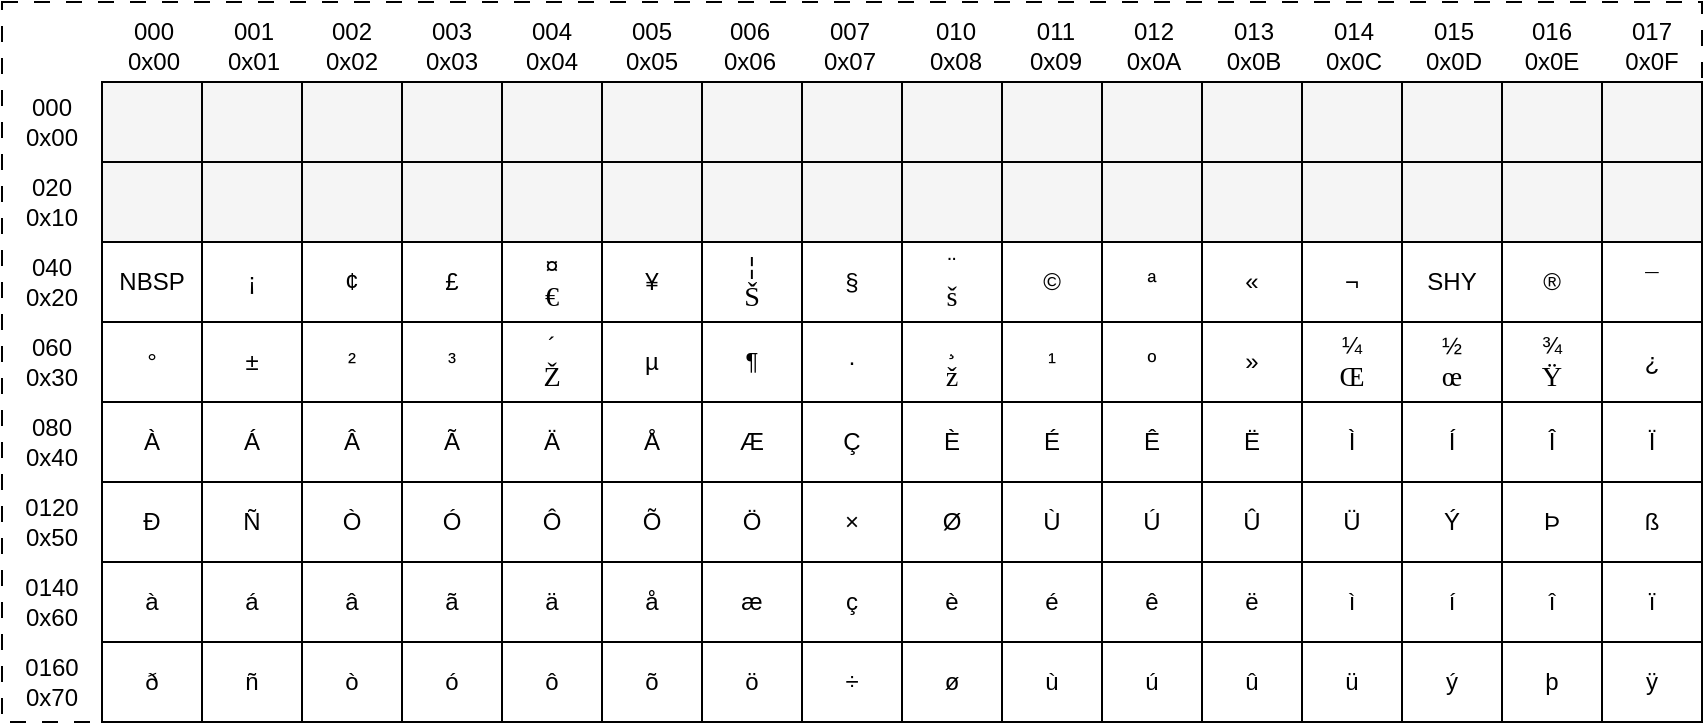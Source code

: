 <mxfile version="22.0.3" type="device">
  <diagram name="Page 1" id="Page-1">
    <mxGraphModel dx="1404" dy="546" grid="1" gridSize="10" guides="1" tooltips="1" connect="1" arrows="1" fold="1" page="1" pageScale="1" pageWidth="889" pageHeight="380" math="0" shadow="0">
      <root>
        <mxCell id="0" />
        <mxCell id="1" parent="0" />
        <mxCell id="QGvBPcfqkOfmn8XZEpkV-155" value="" style="rounded=0;whiteSpace=wrap;html=1;fillColor=none;dashed=1;dashPattern=8 8;" vertex="1" parent="1">
          <mxGeometry x="20" y="390" width="850" height="360" as="geometry" />
        </mxCell>
        <mxCell id="QGvBPcfqkOfmn8XZEpkV-156" value="" style="rounded=0;whiteSpace=wrap;html=1;points=[];fillColor=#CCCCCC;fillOpacity=20;" vertex="1" parent="1">
          <mxGeometry x="70" y="430" width="50" height="40" as="geometry" />
        </mxCell>
        <mxCell id="QGvBPcfqkOfmn8XZEpkV-157" value="" style="rounded=0;whiteSpace=wrap;html=1;points=[];fillColor=#CCCCCC;fillOpacity=20;" vertex="1" parent="1">
          <mxGeometry x="120" y="430" width="50" height="40" as="geometry" />
        </mxCell>
        <mxCell id="QGvBPcfqkOfmn8XZEpkV-158" value="" style="rounded=0;whiteSpace=wrap;html=1;points=[];fillColor=#CCCCCC;fillOpacity=20;" vertex="1" parent="1">
          <mxGeometry x="170" y="430" width="50" height="40" as="geometry" />
        </mxCell>
        <mxCell id="QGvBPcfqkOfmn8XZEpkV-159" value="" style="rounded=0;whiteSpace=wrap;html=1;points=[];fillColor=#CCCCCC;fillOpacity=20;" vertex="1" parent="1">
          <mxGeometry x="220" y="430" width="50" height="40" as="geometry" />
        </mxCell>
        <mxCell id="QGvBPcfqkOfmn8XZEpkV-160" value="" style="rounded=0;whiteSpace=wrap;html=1;points=[];fillColor=#CCCCCC;fillOpacity=20;" vertex="1" parent="1">
          <mxGeometry x="270" y="430" width="50" height="40" as="geometry" />
        </mxCell>
        <mxCell id="QGvBPcfqkOfmn8XZEpkV-161" value="" style="rounded=0;whiteSpace=wrap;html=1;points=[];fillColor=#CCCCCC;fillOpacity=20;" vertex="1" parent="1">
          <mxGeometry x="320" y="430" width="50" height="40" as="geometry" />
        </mxCell>
        <mxCell id="QGvBPcfqkOfmn8XZEpkV-162" value="" style="rounded=0;whiteSpace=wrap;html=1;points=[];fillColor=#CCCCCC;fillOpacity=20;" vertex="1" parent="1">
          <mxGeometry x="370" y="430" width="50" height="40" as="geometry" />
        </mxCell>
        <mxCell id="QGvBPcfqkOfmn8XZEpkV-163" value="" style="rounded=0;whiteSpace=wrap;html=1;points=[];fillColor=#CCCCCC;fillOpacity=20;" vertex="1" parent="1">
          <mxGeometry x="420" y="430" width="50" height="40" as="geometry" />
        </mxCell>
        <mxCell id="QGvBPcfqkOfmn8XZEpkV-164" value="" style="rounded=0;whiteSpace=wrap;html=1;points=[];fillColor=#CCCCCC;fillOpacity=20;" vertex="1" parent="1">
          <mxGeometry x="470" y="430" width="50" height="40" as="geometry" />
        </mxCell>
        <mxCell id="QGvBPcfqkOfmn8XZEpkV-165" value="" style="rounded=0;whiteSpace=wrap;html=1;points=[];fillColor=#CCCCCC;fillOpacity=20;" vertex="1" parent="1">
          <mxGeometry x="520" y="430" width="50" height="40" as="geometry" />
        </mxCell>
        <mxCell id="QGvBPcfqkOfmn8XZEpkV-166" value="" style="rounded=0;whiteSpace=wrap;html=1;points=[];fillColor=#CCCCCC;fillOpacity=20;" vertex="1" parent="1">
          <mxGeometry x="570" y="430" width="50" height="40" as="geometry" />
        </mxCell>
        <mxCell id="QGvBPcfqkOfmn8XZEpkV-167" value="" style="rounded=0;whiteSpace=wrap;html=1;points=[];fillColor=#CCCCCC;fillOpacity=20;" vertex="1" parent="1">
          <mxGeometry x="620" y="430" width="50" height="40" as="geometry" />
        </mxCell>
        <mxCell id="QGvBPcfqkOfmn8XZEpkV-168" value="" style="rounded=0;whiteSpace=wrap;html=1;points=[];fillColor=#CCCCCC;fillOpacity=20;" vertex="1" parent="1">
          <mxGeometry x="670" y="430" width="50" height="40" as="geometry" />
        </mxCell>
        <mxCell id="QGvBPcfqkOfmn8XZEpkV-169" value="" style="rounded=0;whiteSpace=wrap;html=1;points=[];fillColor=#CCCCCC;fillOpacity=20;" vertex="1" parent="1">
          <mxGeometry x="720" y="430" width="50" height="40" as="geometry" />
        </mxCell>
        <mxCell id="QGvBPcfqkOfmn8XZEpkV-170" value="" style="rounded=0;whiteSpace=wrap;html=1;points=[];fillColor=#CCCCCC;fillOpacity=20;" vertex="1" parent="1">
          <mxGeometry x="770" y="430" width="50" height="40" as="geometry" />
        </mxCell>
        <mxCell id="QGvBPcfqkOfmn8XZEpkV-171" value="" style="rounded=0;whiteSpace=wrap;html=1;points=[];fillColor=#CCCCCC;fillOpacity=20;" vertex="1" parent="1">
          <mxGeometry x="820" y="430" width="50" height="40" as="geometry" />
        </mxCell>
        <mxCell id="QGvBPcfqkOfmn8XZEpkV-172" value="" style="rounded=0;whiteSpace=wrap;html=1;points=[];fillColor=#CCCCCC;fillOpacity=20;" vertex="1" parent="1">
          <mxGeometry x="70" y="470" width="50" height="40" as="geometry" />
        </mxCell>
        <mxCell id="QGvBPcfqkOfmn8XZEpkV-173" value="" style="rounded=0;whiteSpace=wrap;html=1;points=[];fillColor=#CCCCCC;fillOpacity=20;" vertex="1" parent="1">
          <mxGeometry x="120" y="470" width="50" height="40" as="geometry" />
        </mxCell>
        <mxCell id="QGvBPcfqkOfmn8XZEpkV-174" value="" style="rounded=0;whiteSpace=wrap;html=1;points=[];fillColor=#CCCCCC;fillOpacity=20;" vertex="1" parent="1">
          <mxGeometry x="170" y="470" width="50" height="40" as="geometry" />
        </mxCell>
        <mxCell id="QGvBPcfqkOfmn8XZEpkV-175" value="" style="rounded=0;whiteSpace=wrap;html=1;points=[];fillColor=#CCCCCC;fillOpacity=20;" vertex="1" parent="1">
          <mxGeometry x="220" y="470" width="50" height="40" as="geometry" />
        </mxCell>
        <mxCell id="QGvBPcfqkOfmn8XZEpkV-176" value="" style="rounded=0;whiteSpace=wrap;html=1;points=[];fillColor=#CCCCCC;fillOpacity=20;" vertex="1" parent="1">
          <mxGeometry x="270" y="470" width="50" height="40" as="geometry" />
        </mxCell>
        <mxCell id="QGvBPcfqkOfmn8XZEpkV-177" value="" style="rounded=0;whiteSpace=wrap;html=1;points=[];fillColor=#CCCCCC;fillOpacity=20;" vertex="1" parent="1">
          <mxGeometry x="320" y="470" width="50" height="40" as="geometry" />
        </mxCell>
        <mxCell id="QGvBPcfqkOfmn8XZEpkV-178" value="" style="rounded=0;whiteSpace=wrap;html=1;points=[];fillColor=#CCCCCC;fillOpacity=20;" vertex="1" parent="1">
          <mxGeometry x="370" y="470" width="50" height="40" as="geometry" />
        </mxCell>
        <mxCell id="QGvBPcfqkOfmn8XZEpkV-179" value="" style="rounded=0;whiteSpace=wrap;html=1;points=[];fillColor=#CCCCCC;fillOpacity=20;" vertex="1" parent="1">
          <mxGeometry x="420" y="470" width="50" height="40" as="geometry" />
        </mxCell>
        <mxCell id="QGvBPcfqkOfmn8XZEpkV-180" value="" style="rounded=0;whiteSpace=wrap;html=1;points=[];fillColor=#CCCCCC;fillOpacity=20;" vertex="1" parent="1">
          <mxGeometry x="470" y="470" width="50" height="40" as="geometry" />
        </mxCell>
        <mxCell id="QGvBPcfqkOfmn8XZEpkV-181" value="" style="rounded=0;whiteSpace=wrap;html=1;points=[];fillColor=#CCCCCC;fillOpacity=20;" vertex="1" parent="1">
          <mxGeometry x="520" y="470" width="50" height="40" as="geometry" />
        </mxCell>
        <mxCell id="QGvBPcfqkOfmn8XZEpkV-182" value="" style="rounded=0;whiteSpace=wrap;html=1;points=[];fillColor=#CCCCCC;fillOpacity=20;" vertex="1" parent="1">
          <mxGeometry x="570" y="470" width="50" height="40" as="geometry" />
        </mxCell>
        <mxCell id="QGvBPcfqkOfmn8XZEpkV-183" value="" style="rounded=0;whiteSpace=wrap;html=1;points=[];fillColor=#CCCCCC;fillOpacity=20;" vertex="1" parent="1">
          <mxGeometry x="620" y="470" width="50" height="40" as="geometry" />
        </mxCell>
        <mxCell id="QGvBPcfqkOfmn8XZEpkV-184" value="" style="rounded=0;whiteSpace=wrap;html=1;points=[];fillColor=#CCCCCC;fillOpacity=20;" vertex="1" parent="1">
          <mxGeometry x="670" y="470" width="50" height="40" as="geometry" />
        </mxCell>
        <mxCell id="QGvBPcfqkOfmn8XZEpkV-185" value="" style="rounded=0;whiteSpace=wrap;html=1;points=[];fillColor=#CCCCCC;fillOpacity=20;" vertex="1" parent="1">
          <mxGeometry x="720" y="470" width="50" height="40" as="geometry" />
        </mxCell>
        <mxCell id="QGvBPcfqkOfmn8XZEpkV-186" value="" style="rounded=0;whiteSpace=wrap;html=1;points=[];fillColor=#CCCCCC;fillOpacity=20;" vertex="1" parent="1">
          <mxGeometry x="770" y="470" width="50" height="40" as="geometry" />
        </mxCell>
        <mxCell id="QGvBPcfqkOfmn8XZEpkV-187" value="" style="rounded=0;whiteSpace=wrap;html=1;points=[];fillColor=#CCCCCC;fillOpacity=20;" vertex="1" parent="1">
          <mxGeometry x="820" y="470" width="50" height="40" as="geometry" />
        </mxCell>
        <mxCell id="QGvBPcfqkOfmn8XZEpkV-188" value="NBSP" style="rounded=0;whiteSpace=wrap;html=1;points=[];fillColor=none;fillOpacity=20;" vertex="1" parent="1">
          <mxGeometry x="70" y="510" width="50" height="40" as="geometry" />
        </mxCell>
        <mxCell id="QGvBPcfqkOfmn8XZEpkV-189" value="¡" style="rounded=0;whiteSpace=wrap;html=1;points=[];fillColor=none;fillOpacity=20;" vertex="1" parent="1">
          <mxGeometry x="120" y="510" width="50" height="40" as="geometry" />
        </mxCell>
        <mxCell id="QGvBPcfqkOfmn8XZEpkV-190" value="¢" style="rounded=0;whiteSpace=wrap;html=1;points=[];fillColor=none;fillOpacity=20;" vertex="1" parent="1">
          <mxGeometry x="170" y="510" width="50" height="40" as="geometry" />
        </mxCell>
        <mxCell id="QGvBPcfqkOfmn8XZEpkV-191" value="£" style="rounded=0;whiteSpace=wrap;html=1;points=[];fillColor=none;fillOpacity=20;" vertex="1" parent="1">
          <mxGeometry x="220" y="510" width="50" height="40" as="geometry" />
        </mxCell>
        <mxCell id="QGvBPcfqkOfmn8XZEpkV-192" value="¤&lt;br style=&quot;border-color: var(--border-color); font-family: Calibri; font-size: 14.11px;&quot;&gt;&lt;span style=&quot;font-family: Calibri; font-size: 14.11px;&quot;&gt;€&lt;/span&gt;" style="rounded=0;whiteSpace=wrap;html=1;points=[];fillColor=none;fillOpacity=20;" vertex="1" parent="1">
          <mxGeometry x="270" y="510" width="50" height="40" as="geometry" />
        </mxCell>
        <mxCell id="QGvBPcfqkOfmn8XZEpkV-193" value="¥" style="rounded=0;whiteSpace=wrap;html=1;points=[];fillColor=none;fillOpacity=20;" vertex="1" parent="1">
          <mxGeometry x="320" y="510" width="50" height="40" as="geometry" />
        </mxCell>
        <mxCell id="QGvBPcfqkOfmn8XZEpkV-194" value="¦&lt;br style=&quot;border-color: var(--border-color); font-family: Calibri; font-size: 14.11px;&quot;&gt;&lt;span style=&quot;font-family: Calibri; font-size: 14.11px;&quot;&gt;Š&lt;/span&gt;" style="rounded=0;whiteSpace=wrap;html=1;points=[];fillColor=none;fillOpacity=20;" vertex="1" parent="1">
          <mxGeometry x="370" y="510" width="50" height="40" as="geometry" />
        </mxCell>
        <mxCell id="QGvBPcfqkOfmn8XZEpkV-195" value="§" style="rounded=0;whiteSpace=wrap;html=1;points=[];fillColor=none;fillOpacity=20;" vertex="1" parent="1">
          <mxGeometry x="420" y="510" width="50" height="40" as="geometry" />
        </mxCell>
        <mxCell id="QGvBPcfqkOfmn8XZEpkV-196" value="¨&lt;br style=&quot;border-color: var(--border-color); font-family: Calibri; font-size: 14.11px;&quot;&gt;&lt;span style=&quot;font-family: Calibri; font-size: 14.11px;&quot;&gt;š&lt;/span&gt;" style="rounded=0;whiteSpace=wrap;html=1;points=[];fillColor=none;fillOpacity=20;" vertex="1" parent="1">
          <mxGeometry x="470" y="510" width="50" height="40" as="geometry" />
        </mxCell>
        <mxCell id="QGvBPcfqkOfmn8XZEpkV-197" value="©" style="rounded=0;whiteSpace=wrap;html=1;points=[];fillColor=none;fillOpacity=20;" vertex="1" parent="1">
          <mxGeometry x="520" y="510" width="50" height="40" as="geometry" />
        </mxCell>
        <mxCell id="QGvBPcfqkOfmn8XZEpkV-198" value="ª" style="rounded=0;whiteSpace=wrap;html=1;points=[];fillColor=none;fillOpacity=20;" vertex="1" parent="1">
          <mxGeometry x="570" y="510" width="50" height="40" as="geometry" />
        </mxCell>
        <mxCell id="QGvBPcfqkOfmn8XZEpkV-199" value="«" style="rounded=0;whiteSpace=wrap;html=1;points=[];fillColor=none;fillOpacity=20;" vertex="1" parent="1">
          <mxGeometry x="620" y="510" width="50" height="40" as="geometry" />
        </mxCell>
        <mxCell id="QGvBPcfqkOfmn8XZEpkV-200" value="¬" style="rounded=0;whiteSpace=wrap;html=1;points=[];fillColor=none;fillOpacity=20;" vertex="1" parent="1">
          <mxGeometry x="670" y="510" width="50" height="40" as="geometry" />
        </mxCell>
        <mxCell id="QGvBPcfqkOfmn8XZEpkV-201" value="SHY" style="rounded=0;whiteSpace=wrap;html=1;points=[];fillColor=none;fillOpacity=20;" vertex="1" parent="1">
          <mxGeometry x="720" y="510" width="50" height="40" as="geometry" />
        </mxCell>
        <mxCell id="QGvBPcfqkOfmn8XZEpkV-202" value="®" style="rounded=0;whiteSpace=wrap;html=1;points=[];fillColor=none;fillOpacity=20;" vertex="1" parent="1">
          <mxGeometry x="770" y="510" width="50" height="40" as="geometry" />
        </mxCell>
        <mxCell id="QGvBPcfqkOfmn8XZEpkV-203" value="¯" style="rounded=0;whiteSpace=wrap;html=1;points=[];fillColor=none;fillOpacity=20;" vertex="1" parent="1">
          <mxGeometry x="820" y="510" width="50" height="40" as="geometry" />
        </mxCell>
        <mxCell id="QGvBPcfqkOfmn8XZEpkV-204" value="°" style="rounded=0;whiteSpace=wrap;html=1;points=[];fillColor=none;fillOpacity=20;" vertex="1" parent="1">
          <mxGeometry x="70" y="550" width="50" height="40" as="geometry" />
        </mxCell>
        <mxCell id="QGvBPcfqkOfmn8XZEpkV-205" value="±" style="rounded=0;whiteSpace=wrap;html=1;points=[];fillColor=none;fillOpacity=20;" vertex="1" parent="1">
          <mxGeometry x="120" y="550" width="50" height="40" as="geometry" />
        </mxCell>
        <mxCell id="QGvBPcfqkOfmn8XZEpkV-206" value="²" style="rounded=0;whiteSpace=wrap;html=1;points=[];fillColor=none;fillOpacity=20;" vertex="1" parent="1">
          <mxGeometry x="170" y="550" width="50" height="40" as="geometry" />
        </mxCell>
        <mxCell id="QGvBPcfqkOfmn8XZEpkV-207" value="³" style="rounded=0;whiteSpace=wrap;html=1;points=[];fillColor=none;fillOpacity=20;" vertex="1" parent="1">
          <mxGeometry x="220" y="550" width="50" height="40" as="geometry" />
        </mxCell>
        <mxCell id="QGvBPcfqkOfmn8XZEpkV-208" value="´&lt;br style=&quot;border-color: var(--border-color); font-family: Calibri; font-size: 14.11px;&quot;&gt;&lt;span style=&quot;font-family: Calibri; font-size: 14.11px;&quot;&gt;Ž&lt;/span&gt;" style="rounded=0;whiteSpace=wrap;html=1;points=[];fillColor=none;fillOpacity=20;" vertex="1" parent="1">
          <mxGeometry x="270" y="550" width="50" height="40" as="geometry" />
        </mxCell>
        <mxCell id="QGvBPcfqkOfmn8XZEpkV-209" value="µ" style="rounded=0;whiteSpace=wrap;html=1;points=[];fillColor=none;fillOpacity=20;" vertex="1" parent="1">
          <mxGeometry x="320" y="550" width="50" height="40" as="geometry" />
        </mxCell>
        <mxCell id="QGvBPcfqkOfmn8XZEpkV-210" value="¶" style="rounded=0;whiteSpace=wrap;html=1;points=[];fillColor=none;fillOpacity=20;" vertex="1" parent="1">
          <mxGeometry x="370" y="550" width="50" height="40" as="geometry" />
        </mxCell>
        <mxCell id="QGvBPcfqkOfmn8XZEpkV-211" value="·" style="rounded=0;whiteSpace=wrap;html=1;points=[];fillColor=none;fillOpacity=20;" vertex="1" parent="1">
          <mxGeometry x="420" y="550" width="50" height="40" as="geometry" />
        </mxCell>
        <mxCell id="QGvBPcfqkOfmn8XZEpkV-212" value="¸&lt;br style=&quot;border-color: var(--border-color); font-family: Calibri; font-size: 14.11px;&quot;&gt;&lt;span style=&quot;font-family: Calibri; font-size: 14.11px;&quot;&gt;ž&lt;/span&gt;" style="rounded=0;whiteSpace=wrap;html=1;points=[];fillColor=none;fillOpacity=20;" vertex="1" parent="1">
          <mxGeometry x="470" y="550" width="50" height="40" as="geometry" />
        </mxCell>
        <mxCell id="QGvBPcfqkOfmn8XZEpkV-213" value="¹" style="rounded=0;whiteSpace=wrap;html=1;points=[];fillColor=none;fillOpacity=20;" vertex="1" parent="1">
          <mxGeometry x="520" y="550" width="50" height="40" as="geometry" />
        </mxCell>
        <mxCell id="QGvBPcfqkOfmn8XZEpkV-214" value="º" style="rounded=0;whiteSpace=wrap;html=1;points=[];fillColor=none;fillOpacity=20;" vertex="1" parent="1">
          <mxGeometry x="570" y="550" width="50" height="40" as="geometry" />
        </mxCell>
        <mxCell id="QGvBPcfqkOfmn8XZEpkV-215" value="»" style="rounded=0;whiteSpace=wrap;html=1;points=[];fillColor=none;fillOpacity=20;" vertex="1" parent="1">
          <mxGeometry x="620" y="550" width="50" height="40" as="geometry" />
        </mxCell>
        <mxCell id="QGvBPcfqkOfmn8XZEpkV-216" value="¼&lt;br style=&quot;border-color: var(--border-color); font-family: Calibri; font-size: 14.11px;&quot;&gt;&lt;span style=&quot;font-family: Calibri; font-size: 14.11px;&quot;&gt;Œ&lt;/span&gt;" style="rounded=0;whiteSpace=wrap;html=1;points=[];fillColor=none;fillOpacity=20;" vertex="1" parent="1">
          <mxGeometry x="670" y="550" width="50" height="40" as="geometry" />
        </mxCell>
        <mxCell id="QGvBPcfqkOfmn8XZEpkV-217" value="½&lt;br style=&quot;border-color: var(--border-color); font-family: Calibri; font-size: 14.11px;&quot;&gt;&lt;span style=&quot;font-family: Calibri; font-size: 14.11px;&quot;&gt;œ&lt;/span&gt;" style="rounded=0;whiteSpace=wrap;html=1;points=[];fillColor=none;fillOpacity=20;" vertex="1" parent="1">
          <mxGeometry x="720" y="550" width="50" height="40" as="geometry" />
        </mxCell>
        <mxCell id="QGvBPcfqkOfmn8XZEpkV-218" value="¾&lt;br style=&quot;border-color: var(--border-color); font-family: Calibri; font-size: 14.11px;&quot;&gt;&lt;span style=&quot;font-family: Calibri; font-size: 14.11px;&quot;&gt;Ÿ&lt;/span&gt;" style="rounded=0;whiteSpace=wrap;html=1;points=[];fillColor=none;fillOpacity=20;" vertex="1" parent="1">
          <mxGeometry x="770" y="550" width="50" height="40" as="geometry" />
        </mxCell>
        <mxCell id="QGvBPcfqkOfmn8XZEpkV-219" value="¿" style="rounded=0;whiteSpace=wrap;html=1;points=[];fillColor=none;fillOpacity=20;" vertex="1" parent="1">
          <mxGeometry x="820" y="550" width="50" height="40" as="geometry" />
        </mxCell>
        <mxCell id="QGvBPcfqkOfmn8XZEpkV-220" value="À" style="rounded=0;whiteSpace=wrap;html=1;points=[];fillColor=none;fillOpacity=20;" vertex="1" parent="1">
          <mxGeometry x="70" y="590" width="50" height="40" as="geometry" />
        </mxCell>
        <mxCell id="QGvBPcfqkOfmn8XZEpkV-221" value="Á" style="rounded=0;whiteSpace=wrap;html=1;points=[];fillColor=none;fillOpacity=20;" vertex="1" parent="1">
          <mxGeometry x="120" y="590" width="50" height="40" as="geometry" />
        </mxCell>
        <mxCell id="QGvBPcfqkOfmn8XZEpkV-222" value="Â" style="rounded=0;whiteSpace=wrap;html=1;points=[];fillColor=none;fillOpacity=20;" vertex="1" parent="1">
          <mxGeometry x="170" y="590" width="50" height="40" as="geometry" />
        </mxCell>
        <mxCell id="QGvBPcfqkOfmn8XZEpkV-223" value="Ã" style="rounded=0;whiteSpace=wrap;html=1;points=[];fillColor=none;fillOpacity=20;" vertex="1" parent="1">
          <mxGeometry x="220" y="590" width="50" height="40" as="geometry" />
        </mxCell>
        <mxCell id="QGvBPcfqkOfmn8XZEpkV-224" value="Ä" style="rounded=0;whiteSpace=wrap;html=1;points=[];fillColor=none;fillOpacity=20;" vertex="1" parent="1">
          <mxGeometry x="270" y="590" width="50" height="40" as="geometry" />
        </mxCell>
        <mxCell id="QGvBPcfqkOfmn8XZEpkV-225" value="Å" style="rounded=0;whiteSpace=wrap;html=1;points=[];fillColor=none;fillOpacity=20;" vertex="1" parent="1">
          <mxGeometry x="320" y="590" width="50" height="40" as="geometry" />
        </mxCell>
        <mxCell id="QGvBPcfqkOfmn8XZEpkV-226" value="Æ" style="rounded=0;whiteSpace=wrap;html=1;points=[];fillColor=none;fillOpacity=20;" vertex="1" parent="1">
          <mxGeometry x="370" y="590" width="50" height="40" as="geometry" />
        </mxCell>
        <mxCell id="QGvBPcfqkOfmn8XZEpkV-227" value="Ç" style="rounded=0;whiteSpace=wrap;html=1;points=[];fillColor=none;fillOpacity=20;" vertex="1" parent="1">
          <mxGeometry x="420" y="590" width="50" height="40" as="geometry" />
        </mxCell>
        <mxCell id="QGvBPcfqkOfmn8XZEpkV-228" value="È" style="rounded=0;whiteSpace=wrap;html=1;points=[];fillColor=none;fillOpacity=20;" vertex="1" parent="1">
          <mxGeometry x="470" y="590" width="50" height="40" as="geometry" />
        </mxCell>
        <mxCell id="QGvBPcfqkOfmn8XZEpkV-229" value="É" style="rounded=0;whiteSpace=wrap;html=1;points=[];fillColor=none;fillOpacity=20;" vertex="1" parent="1">
          <mxGeometry x="520" y="590" width="50" height="40" as="geometry" />
        </mxCell>
        <mxCell id="QGvBPcfqkOfmn8XZEpkV-230" value="Ê" style="rounded=0;whiteSpace=wrap;html=1;points=[];fillColor=none;fillOpacity=20;" vertex="1" parent="1">
          <mxGeometry x="570" y="590" width="50" height="40" as="geometry" />
        </mxCell>
        <mxCell id="QGvBPcfqkOfmn8XZEpkV-231" value="Ë" style="rounded=0;whiteSpace=wrap;html=1;points=[];fillColor=none;fillOpacity=20;" vertex="1" parent="1">
          <mxGeometry x="620" y="590" width="50" height="40" as="geometry" />
        </mxCell>
        <mxCell id="QGvBPcfqkOfmn8XZEpkV-232" value="Ì" style="rounded=0;whiteSpace=wrap;html=1;points=[];fillColor=none;fillOpacity=20;" vertex="1" parent="1">
          <mxGeometry x="670" y="590" width="50" height="40" as="geometry" />
        </mxCell>
        <mxCell id="QGvBPcfqkOfmn8XZEpkV-233" value="Í" style="rounded=0;whiteSpace=wrap;html=1;points=[];fillColor=none;fillOpacity=20;" vertex="1" parent="1">
          <mxGeometry x="720" y="590" width="50" height="40" as="geometry" />
        </mxCell>
        <mxCell id="QGvBPcfqkOfmn8XZEpkV-234" value="Î" style="rounded=0;whiteSpace=wrap;html=1;points=[];fillColor=none;fillOpacity=20;" vertex="1" parent="1">
          <mxGeometry x="770" y="590" width="50" height="40" as="geometry" />
        </mxCell>
        <mxCell id="QGvBPcfqkOfmn8XZEpkV-235" value="Ï" style="rounded=0;whiteSpace=wrap;html=1;points=[];fillColor=none;fillOpacity=20;" vertex="1" parent="1">
          <mxGeometry x="820" y="590" width="50" height="40" as="geometry" />
        </mxCell>
        <mxCell id="QGvBPcfqkOfmn8XZEpkV-236" value="Ð" style="rounded=0;whiteSpace=wrap;html=1;points=[];fillColor=none;fillOpacity=20;" vertex="1" parent="1">
          <mxGeometry x="70" y="630" width="50" height="40" as="geometry" />
        </mxCell>
        <mxCell id="QGvBPcfqkOfmn8XZEpkV-237" value="Ñ" style="rounded=0;whiteSpace=wrap;html=1;points=[];fillColor=none;fillOpacity=20;" vertex="1" parent="1">
          <mxGeometry x="120" y="630" width="50" height="40" as="geometry" />
        </mxCell>
        <mxCell id="QGvBPcfqkOfmn8XZEpkV-238" value="Ò" style="rounded=0;whiteSpace=wrap;html=1;points=[];fillColor=none;fillOpacity=20;" vertex="1" parent="1">
          <mxGeometry x="170" y="630" width="50" height="40" as="geometry" />
        </mxCell>
        <mxCell id="QGvBPcfqkOfmn8XZEpkV-239" value="Ó" style="rounded=0;whiteSpace=wrap;html=1;points=[];fillColor=none;fillOpacity=20;" vertex="1" parent="1">
          <mxGeometry x="220" y="630" width="50" height="40" as="geometry" />
        </mxCell>
        <mxCell id="QGvBPcfqkOfmn8XZEpkV-240" value="Ô" style="rounded=0;whiteSpace=wrap;html=1;points=[];fillColor=none;fillOpacity=20;" vertex="1" parent="1">
          <mxGeometry x="270" y="630" width="50" height="40" as="geometry" />
        </mxCell>
        <mxCell id="QGvBPcfqkOfmn8XZEpkV-241" value="Õ" style="rounded=0;whiteSpace=wrap;html=1;points=[];fillColor=none;fillOpacity=20;" vertex="1" parent="1">
          <mxGeometry x="320" y="630" width="50" height="40" as="geometry" />
        </mxCell>
        <mxCell id="QGvBPcfqkOfmn8XZEpkV-242" value="Ö" style="rounded=0;whiteSpace=wrap;html=1;points=[];fillColor=none;fillOpacity=20;" vertex="1" parent="1">
          <mxGeometry x="370" y="630" width="50" height="40" as="geometry" />
        </mxCell>
        <mxCell id="QGvBPcfqkOfmn8XZEpkV-243" value="×" style="rounded=0;whiteSpace=wrap;html=1;points=[];fillColor=none;fillOpacity=20;" vertex="1" parent="1">
          <mxGeometry x="420" y="630" width="50" height="40" as="geometry" />
        </mxCell>
        <mxCell id="QGvBPcfqkOfmn8XZEpkV-244" value="Ø" style="rounded=0;whiteSpace=wrap;html=1;points=[];fillColor=none;fillOpacity=20;" vertex="1" parent="1">
          <mxGeometry x="470" y="630" width="50" height="40" as="geometry" />
        </mxCell>
        <mxCell id="QGvBPcfqkOfmn8XZEpkV-245" value="Ù" style="rounded=0;whiteSpace=wrap;html=1;points=[];fillColor=none;fillOpacity=20;" vertex="1" parent="1">
          <mxGeometry x="520" y="630" width="50" height="40" as="geometry" />
        </mxCell>
        <mxCell id="QGvBPcfqkOfmn8XZEpkV-246" value="Ú" style="rounded=0;whiteSpace=wrap;html=1;points=[];fillColor=none;fillOpacity=20;" vertex="1" parent="1">
          <mxGeometry x="570" y="630" width="50" height="40" as="geometry" />
        </mxCell>
        <mxCell id="QGvBPcfqkOfmn8XZEpkV-247" value="Û" style="rounded=0;whiteSpace=wrap;html=1;points=[];fillColor=none;fillOpacity=20;" vertex="1" parent="1">
          <mxGeometry x="620" y="630" width="50" height="40" as="geometry" />
        </mxCell>
        <mxCell id="QGvBPcfqkOfmn8XZEpkV-248" value="Ü" style="rounded=0;whiteSpace=wrap;html=1;points=[];fillColor=none;fillOpacity=20;" vertex="1" parent="1">
          <mxGeometry x="670" y="630" width="50" height="40" as="geometry" />
        </mxCell>
        <mxCell id="QGvBPcfqkOfmn8XZEpkV-249" value="Ý" style="rounded=0;whiteSpace=wrap;html=1;points=[];fillColor=none;fillOpacity=20;" vertex="1" parent="1">
          <mxGeometry x="720" y="630" width="50" height="40" as="geometry" />
        </mxCell>
        <mxCell id="QGvBPcfqkOfmn8XZEpkV-250" value="Þ" style="rounded=0;whiteSpace=wrap;html=1;points=[];fillColor=none;fillOpacity=20;" vertex="1" parent="1">
          <mxGeometry x="770" y="630" width="50" height="40" as="geometry" />
        </mxCell>
        <mxCell id="QGvBPcfqkOfmn8XZEpkV-251" value="ß" style="rounded=0;whiteSpace=wrap;html=1;points=[];fillColor=none;fillOpacity=20;" vertex="1" parent="1">
          <mxGeometry x="820" y="630" width="50" height="40" as="geometry" />
        </mxCell>
        <mxCell id="QGvBPcfqkOfmn8XZEpkV-252" value="à" style="rounded=0;whiteSpace=wrap;html=1;points=[];fillColor=none;fillOpacity=20;" vertex="1" parent="1">
          <mxGeometry x="70" y="670" width="50" height="40" as="geometry" />
        </mxCell>
        <mxCell id="QGvBPcfqkOfmn8XZEpkV-253" value="á" style="rounded=0;whiteSpace=wrap;html=1;points=[];fillColor=none;fillOpacity=20;" vertex="1" parent="1">
          <mxGeometry x="120" y="670" width="50" height="40" as="geometry" />
        </mxCell>
        <mxCell id="QGvBPcfqkOfmn8XZEpkV-254" value="â" style="rounded=0;whiteSpace=wrap;html=1;points=[];fillColor=none;fillOpacity=20;" vertex="1" parent="1">
          <mxGeometry x="170" y="670" width="50" height="40" as="geometry" />
        </mxCell>
        <mxCell id="QGvBPcfqkOfmn8XZEpkV-255" value="ã" style="rounded=0;whiteSpace=wrap;html=1;points=[];fillColor=none;fillOpacity=20;" vertex="1" parent="1">
          <mxGeometry x="220" y="670" width="50" height="40" as="geometry" />
        </mxCell>
        <mxCell id="QGvBPcfqkOfmn8XZEpkV-256" value="ä" style="rounded=0;whiteSpace=wrap;html=1;points=[];fillColor=none;fillOpacity=20;" vertex="1" parent="1">
          <mxGeometry x="270" y="670" width="50" height="40" as="geometry" />
        </mxCell>
        <mxCell id="QGvBPcfqkOfmn8XZEpkV-257" value="å" style="rounded=0;whiteSpace=wrap;html=1;points=[];fillColor=none;fillOpacity=20;" vertex="1" parent="1">
          <mxGeometry x="320" y="670" width="50" height="40" as="geometry" />
        </mxCell>
        <mxCell id="QGvBPcfqkOfmn8XZEpkV-258" value="æ" style="rounded=0;whiteSpace=wrap;html=1;points=[];fillColor=none;fillOpacity=20;" vertex="1" parent="1">
          <mxGeometry x="370" y="670" width="50" height="40" as="geometry" />
        </mxCell>
        <mxCell id="QGvBPcfqkOfmn8XZEpkV-259" value="ç" style="rounded=0;whiteSpace=wrap;html=1;points=[];fillColor=none;fillOpacity=20;" vertex="1" parent="1">
          <mxGeometry x="420" y="670" width="50" height="40" as="geometry" />
        </mxCell>
        <mxCell id="QGvBPcfqkOfmn8XZEpkV-260" value="è" style="rounded=0;whiteSpace=wrap;html=1;points=[];fillColor=none;fillOpacity=20;" vertex="1" parent="1">
          <mxGeometry x="470" y="670" width="50" height="40" as="geometry" />
        </mxCell>
        <mxCell id="QGvBPcfqkOfmn8XZEpkV-261" value="é" style="rounded=0;whiteSpace=wrap;html=1;points=[];fillColor=none;fillOpacity=20;" vertex="1" parent="1">
          <mxGeometry x="520" y="670" width="50" height="40" as="geometry" />
        </mxCell>
        <mxCell id="QGvBPcfqkOfmn8XZEpkV-262" value="ê" style="rounded=0;whiteSpace=wrap;html=1;points=[];fillColor=none;fillOpacity=20;" vertex="1" parent="1">
          <mxGeometry x="570" y="670" width="50" height="40" as="geometry" />
        </mxCell>
        <mxCell id="QGvBPcfqkOfmn8XZEpkV-263" value="ë" style="rounded=0;whiteSpace=wrap;html=1;points=[];fillColor=none;fillOpacity=20;" vertex="1" parent="1">
          <mxGeometry x="620" y="670" width="50" height="40" as="geometry" />
        </mxCell>
        <mxCell id="QGvBPcfqkOfmn8XZEpkV-264" value="ì" style="rounded=0;whiteSpace=wrap;html=1;points=[];fillColor=none;fillOpacity=20;" vertex="1" parent="1">
          <mxGeometry x="670" y="670" width="50" height="40" as="geometry" />
        </mxCell>
        <mxCell id="QGvBPcfqkOfmn8XZEpkV-265" value="í" style="rounded=0;whiteSpace=wrap;html=1;points=[];fillColor=none;fillOpacity=20;" vertex="1" parent="1">
          <mxGeometry x="720" y="670" width="50" height="40" as="geometry" />
        </mxCell>
        <mxCell id="QGvBPcfqkOfmn8XZEpkV-266" value="î" style="rounded=0;whiteSpace=wrap;html=1;points=[];fillColor=none;fillOpacity=20;" vertex="1" parent="1">
          <mxGeometry x="770" y="670" width="50" height="40" as="geometry" />
        </mxCell>
        <mxCell id="QGvBPcfqkOfmn8XZEpkV-267" value="ï" style="rounded=0;whiteSpace=wrap;html=1;points=[];fillColor=none;fillOpacity=20;" vertex="1" parent="1">
          <mxGeometry x="820" y="670" width="50" height="40" as="geometry" />
        </mxCell>
        <mxCell id="QGvBPcfqkOfmn8XZEpkV-268" value="ð" style="rounded=0;whiteSpace=wrap;html=1;points=[];fillColor=none;fillOpacity=20;" vertex="1" parent="1">
          <mxGeometry x="70" y="710" width="50" height="40" as="geometry" />
        </mxCell>
        <mxCell id="QGvBPcfqkOfmn8XZEpkV-269" value="ñ" style="rounded=0;whiteSpace=wrap;html=1;points=[];fillColor=none;fillOpacity=20;" vertex="1" parent="1">
          <mxGeometry x="120" y="710" width="50" height="40" as="geometry" />
        </mxCell>
        <mxCell id="QGvBPcfqkOfmn8XZEpkV-270" value="ò" style="rounded=0;whiteSpace=wrap;html=1;points=[];fillColor=none;fillOpacity=20;" vertex="1" parent="1">
          <mxGeometry x="170" y="710" width="50" height="40" as="geometry" />
        </mxCell>
        <mxCell id="QGvBPcfqkOfmn8XZEpkV-271" value="ó" style="rounded=0;whiteSpace=wrap;html=1;points=[];fillColor=none;fillOpacity=20;" vertex="1" parent="1">
          <mxGeometry x="220" y="710" width="50" height="40" as="geometry" />
        </mxCell>
        <mxCell id="QGvBPcfqkOfmn8XZEpkV-272" value="ô" style="rounded=0;whiteSpace=wrap;html=1;points=[];fillColor=none;fillOpacity=20;" vertex="1" parent="1">
          <mxGeometry x="270" y="710" width="50" height="40" as="geometry" />
        </mxCell>
        <mxCell id="QGvBPcfqkOfmn8XZEpkV-273" value="õ" style="rounded=0;whiteSpace=wrap;html=1;points=[];fillColor=none;fillOpacity=20;" vertex="1" parent="1">
          <mxGeometry x="320" y="710" width="50" height="40" as="geometry" />
        </mxCell>
        <mxCell id="QGvBPcfqkOfmn8XZEpkV-274" value="ö" style="rounded=0;whiteSpace=wrap;html=1;points=[];fillColor=none;fillOpacity=20;" vertex="1" parent="1">
          <mxGeometry x="370" y="710" width="50" height="40" as="geometry" />
        </mxCell>
        <mxCell id="QGvBPcfqkOfmn8XZEpkV-275" value="÷" style="rounded=0;whiteSpace=wrap;html=1;points=[];fillColor=none;fillOpacity=20;" vertex="1" parent="1">
          <mxGeometry x="420" y="710" width="50" height="40" as="geometry" />
        </mxCell>
        <mxCell id="QGvBPcfqkOfmn8XZEpkV-276" value="ø" style="rounded=0;whiteSpace=wrap;html=1;points=[];fillColor=none;fillOpacity=20;" vertex="1" parent="1">
          <mxGeometry x="470" y="710" width="50" height="40" as="geometry" />
        </mxCell>
        <mxCell id="QGvBPcfqkOfmn8XZEpkV-277" value="ù" style="rounded=0;whiteSpace=wrap;html=1;points=[];fillColor=none;fillOpacity=20;" vertex="1" parent="1">
          <mxGeometry x="520" y="710" width="50" height="40" as="geometry" />
        </mxCell>
        <mxCell id="QGvBPcfqkOfmn8XZEpkV-278" value="ú" style="rounded=0;whiteSpace=wrap;html=1;points=[];fillColor=none;fillOpacity=20;" vertex="1" parent="1">
          <mxGeometry x="570" y="710" width="50" height="40" as="geometry" />
        </mxCell>
        <mxCell id="QGvBPcfqkOfmn8XZEpkV-279" value="û" style="rounded=0;whiteSpace=wrap;html=1;points=[];fillColor=none;fillOpacity=20;" vertex="1" parent="1">
          <mxGeometry x="620" y="710" width="50" height="40" as="geometry" />
        </mxCell>
        <mxCell id="QGvBPcfqkOfmn8XZEpkV-280" value="ü" style="rounded=0;whiteSpace=wrap;html=1;points=[];fillColor=none;fillOpacity=20;" vertex="1" parent="1">
          <mxGeometry x="670" y="710" width="50" height="40" as="geometry" />
        </mxCell>
        <mxCell id="QGvBPcfqkOfmn8XZEpkV-281" value="ý" style="rounded=0;whiteSpace=wrap;html=1;points=[];fillColor=none;fillOpacity=20;" vertex="1" parent="1">
          <mxGeometry x="720" y="710" width="50" height="40" as="geometry" />
        </mxCell>
        <mxCell id="QGvBPcfqkOfmn8XZEpkV-282" value="þ" style="rounded=0;whiteSpace=wrap;html=1;points=[];fillColor=none;fillOpacity=20;" vertex="1" parent="1">
          <mxGeometry x="770" y="710" width="50" height="40" as="geometry" />
        </mxCell>
        <mxCell id="QGvBPcfqkOfmn8XZEpkV-283" value="ÿ" style="rounded=0;whiteSpace=wrap;html=1;points=[];fillColor=none;fillOpacity=20;" vertex="1" parent="1">
          <mxGeometry x="820" y="710" width="50" height="40" as="geometry" />
        </mxCell>
        <mxCell id="QGvBPcfqkOfmn8XZEpkV-284" value="000&lt;br&gt;0x00" style="text;strokeColor=none;align=center;fillColor=none;html=1;verticalAlign=middle;whiteSpace=wrap;rounded=0;" vertex="1" parent="1">
          <mxGeometry x="20" y="435" width="50" height="30" as="geometry" />
        </mxCell>
        <mxCell id="QGvBPcfqkOfmn8XZEpkV-285" value="020&lt;br&gt;0x10" style="text;strokeColor=none;align=center;fillColor=none;html=1;verticalAlign=middle;whiteSpace=wrap;rounded=0;" vertex="1" parent="1">
          <mxGeometry x="20" y="475" width="50" height="30" as="geometry" />
        </mxCell>
        <mxCell id="QGvBPcfqkOfmn8XZEpkV-286" value="040&lt;br&gt;0x20" style="text;strokeColor=none;align=center;fillColor=none;html=1;verticalAlign=middle;whiteSpace=wrap;rounded=0;" vertex="1" parent="1">
          <mxGeometry x="20" y="515" width="50" height="30" as="geometry" />
        </mxCell>
        <mxCell id="QGvBPcfqkOfmn8XZEpkV-287" value="060&lt;br&gt;0x30" style="text;strokeColor=none;align=center;fillColor=none;html=1;verticalAlign=middle;whiteSpace=wrap;rounded=0;" vertex="1" parent="1">
          <mxGeometry x="20" y="555" width="50" height="30" as="geometry" />
        </mxCell>
        <mxCell id="QGvBPcfqkOfmn8XZEpkV-288" value="080&lt;br&gt;0x40" style="text;strokeColor=none;align=center;fillColor=none;html=1;verticalAlign=middle;whiteSpace=wrap;rounded=0;" vertex="1" parent="1">
          <mxGeometry x="20" y="595" width="50" height="30" as="geometry" />
        </mxCell>
        <mxCell id="QGvBPcfqkOfmn8XZEpkV-289" value="0120&lt;br&gt;0x50" style="text;strokeColor=none;align=center;fillColor=none;html=1;verticalAlign=middle;whiteSpace=wrap;rounded=0;" vertex="1" parent="1">
          <mxGeometry x="20" y="635" width="50" height="30" as="geometry" />
        </mxCell>
        <mxCell id="QGvBPcfqkOfmn8XZEpkV-290" value="0140&lt;br&gt;0x60" style="text;strokeColor=none;align=center;fillColor=none;html=1;verticalAlign=middle;whiteSpace=wrap;rounded=0;" vertex="1" parent="1">
          <mxGeometry x="20" y="675" width="50" height="30" as="geometry" />
        </mxCell>
        <mxCell id="QGvBPcfqkOfmn8XZEpkV-291" value="0160&lt;br&gt;0x70" style="text;strokeColor=none;align=center;fillColor=none;html=1;verticalAlign=middle;whiteSpace=wrap;rounded=0;" vertex="1" parent="1">
          <mxGeometry x="20" y="715" width="50" height="30" as="geometry" />
        </mxCell>
        <mxCell id="QGvBPcfqkOfmn8XZEpkV-292" value="000&lt;br&gt;0x00" style="text;strokeColor=none;align=center;fillColor=none;html=1;verticalAlign=middle;whiteSpace=wrap;rounded=0;" vertex="1" parent="1">
          <mxGeometry x="71" y="397" width="50" height="30" as="geometry" />
        </mxCell>
        <mxCell id="QGvBPcfqkOfmn8XZEpkV-293" value="001&lt;br&gt;0x01" style="text;strokeColor=none;align=center;fillColor=none;html=1;verticalAlign=middle;whiteSpace=wrap;rounded=0;" vertex="1" parent="1">
          <mxGeometry x="121" y="397" width="50" height="30" as="geometry" />
        </mxCell>
        <mxCell id="QGvBPcfqkOfmn8XZEpkV-294" value="002&lt;br&gt;0x02" style="text;strokeColor=none;align=center;fillColor=none;html=1;verticalAlign=middle;whiteSpace=wrap;rounded=0;" vertex="1" parent="1">
          <mxGeometry x="170" y="397" width="50" height="30" as="geometry" />
        </mxCell>
        <mxCell id="QGvBPcfqkOfmn8XZEpkV-295" value="003&lt;br&gt;0x03" style="text;strokeColor=none;align=center;fillColor=none;html=1;verticalAlign=middle;whiteSpace=wrap;rounded=0;" vertex="1" parent="1">
          <mxGeometry x="220" y="397" width="50" height="30" as="geometry" />
        </mxCell>
        <mxCell id="QGvBPcfqkOfmn8XZEpkV-296" value="004&lt;br&gt;0x04" style="text;strokeColor=none;align=center;fillColor=none;html=1;verticalAlign=middle;whiteSpace=wrap;rounded=0;" vertex="1" parent="1">
          <mxGeometry x="270" y="397" width="50" height="30" as="geometry" />
        </mxCell>
        <mxCell id="QGvBPcfqkOfmn8XZEpkV-297" value="005&lt;br&gt;0x05" style="text;strokeColor=none;align=center;fillColor=none;html=1;verticalAlign=middle;whiteSpace=wrap;rounded=0;" vertex="1" parent="1">
          <mxGeometry x="320" y="397" width="50" height="30" as="geometry" />
        </mxCell>
        <mxCell id="QGvBPcfqkOfmn8XZEpkV-298" value="006&lt;br&gt;0x06" style="text;strokeColor=none;align=center;fillColor=none;html=1;verticalAlign=middle;whiteSpace=wrap;rounded=0;" vertex="1" parent="1">
          <mxGeometry x="369" y="397" width="50" height="30" as="geometry" />
        </mxCell>
        <mxCell id="QGvBPcfqkOfmn8XZEpkV-299" value="007&lt;br&gt;0x07" style="text;strokeColor=none;align=center;fillColor=none;html=1;verticalAlign=middle;whiteSpace=wrap;rounded=0;" vertex="1" parent="1">
          <mxGeometry x="419" y="397" width="50" height="30" as="geometry" />
        </mxCell>
        <mxCell id="QGvBPcfqkOfmn8XZEpkV-300" value="010&lt;br&gt;0x08" style="text;strokeColor=none;align=center;fillColor=none;html=1;verticalAlign=middle;whiteSpace=wrap;rounded=0;" vertex="1" parent="1">
          <mxGeometry x="472" y="397" width="50" height="30" as="geometry" />
        </mxCell>
        <mxCell id="QGvBPcfqkOfmn8XZEpkV-301" value="011&lt;br&gt;0x09" style="text;strokeColor=none;align=center;fillColor=none;html=1;verticalAlign=middle;whiteSpace=wrap;rounded=0;" vertex="1" parent="1">
          <mxGeometry x="522" y="397" width="50" height="30" as="geometry" />
        </mxCell>
        <mxCell id="QGvBPcfqkOfmn8XZEpkV-302" value="012&lt;br&gt;0x0A" style="text;strokeColor=none;align=center;fillColor=none;html=1;verticalAlign=middle;whiteSpace=wrap;rounded=0;" vertex="1" parent="1">
          <mxGeometry x="571" y="397" width="50" height="30" as="geometry" />
        </mxCell>
        <mxCell id="QGvBPcfqkOfmn8XZEpkV-303" value="013&lt;br&gt;0x0B" style="text;strokeColor=none;align=center;fillColor=none;html=1;verticalAlign=middle;whiteSpace=wrap;rounded=0;" vertex="1" parent="1">
          <mxGeometry x="621" y="397" width="50" height="30" as="geometry" />
        </mxCell>
        <mxCell id="QGvBPcfqkOfmn8XZEpkV-304" value="014&lt;br&gt;0x0C" style="text;strokeColor=none;align=center;fillColor=none;html=1;verticalAlign=middle;whiteSpace=wrap;rounded=0;" vertex="1" parent="1">
          <mxGeometry x="671" y="397" width="50" height="30" as="geometry" />
        </mxCell>
        <mxCell id="QGvBPcfqkOfmn8XZEpkV-305" value="015&lt;br&gt;0x0D" style="text;strokeColor=none;align=center;fillColor=none;html=1;verticalAlign=middle;whiteSpace=wrap;rounded=0;" vertex="1" parent="1">
          <mxGeometry x="721" y="397" width="50" height="30" as="geometry" />
        </mxCell>
        <mxCell id="QGvBPcfqkOfmn8XZEpkV-306" value="016&lt;br&gt;0x0E" style="text;strokeColor=none;align=center;fillColor=none;html=1;verticalAlign=middle;whiteSpace=wrap;rounded=0;" vertex="1" parent="1">
          <mxGeometry x="770" y="397" width="50" height="30" as="geometry" />
        </mxCell>
        <mxCell id="QGvBPcfqkOfmn8XZEpkV-307" value="017&lt;br&gt;0x0F" style="text;strokeColor=none;align=center;fillColor=none;html=1;verticalAlign=middle;whiteSpace=wrap;rounded=0;" vertex="1" parent="1">
          <mxGeometry x="820" y="397" width="50" height="30" as="geometry" />
        </mxCell>
      </root>
    </mxGraphModel>
  </diagram>
</mxfile>
